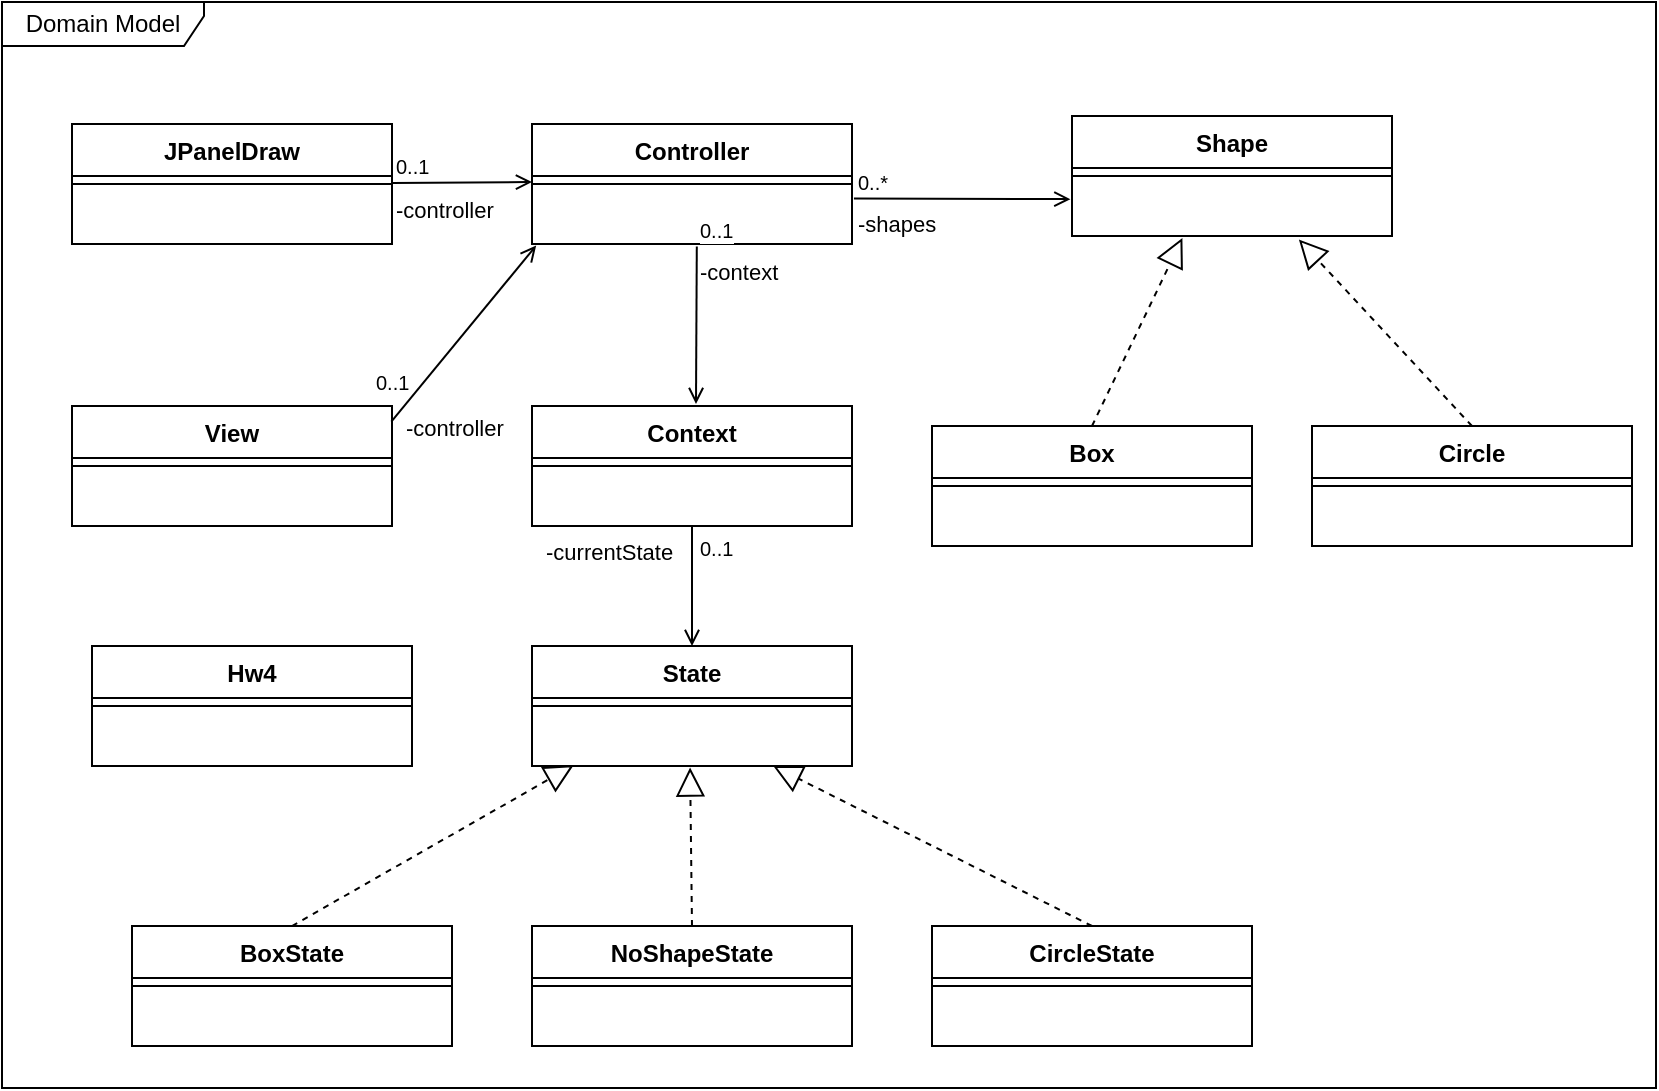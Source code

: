 <mxfile version="12.3.1" type="device" pages="1"><diagram id="Rr81fGPW1Yc2gtXYTFGA" name="Page-1"><mxGraphModel dx="1205" dy="619" grid="0" gridSize="10" guides="0" tooltips="1" connect="1" arrows="1" fold="1" page="1" pageScale="1" pageWidth="850" pageHeight="1100" math="0" shadow="0"><root><mxCell id="0"/><mxCell id="1" parent="0"/><mxCell id="SBgwGLGh7lV5aRD_qo65-5" value="Controller" style="swimlane;fontStyle=1;align=center;verticalAlign=top;childLayout=stackLayout;horizontal=1;startSize=26;horizontalStack=0;resizeParent=1;resizeParentMax=0;resizeLast=0;collapsible=1;marginBottom=0;" vertex="1" parent="1"><mxGeometry x="280" y="79" width="160" height="60" as="geometry"/></mxCell><mxCell id="SBgwGLGh7lV5aRD_qo65-7" value="" style="line;strokeWidth=1;fillColor=none;align=left;verticalAlign=middle;spacingTop=-1;spacingLeft=3;spacingRight=3;rotatable=0;labelPosition=right;points=[];portConstraint=eastwest;" vertex="1" parent="SBgwGLGh7lV5aRD_qo65-5"><mxGeometry y="26" width="160" height="8" as="geometry"/></mxCell><mxCell id="SBgwGLGh7lV5aRD_qo65-8" value=" " style="text;strokeColor=none;fillColor=none;align=left;verticalAlign=top;spacingLeft=4;spacingRight=4;overflow=hidden;rotatable=0;points=[[0,0.5],[1,0.5]];portConstraint=eastwest;" vertex="1" parent="SBgwGLGh7lV5aRD_qo65-5"><mxGeometry y="34" width="160" height="26" as="geometry"/></mxCell><mxCell id="SBgwGLGh7lV5aRD_qo65-9" value="Context" style="swimlane;fontStyle=1;align=center;verticalAlign=top;childLayout=stackLayout;horizontal=1;startSize=26;horizontalStack=0;resizeParent=1;resizeParentMax=0;resizeLast=0;collapsible=1;marginBottom=0;" vertex="1" parent="1"><mxGeometry x="280" y="220" width="160" height="60" as="geometry"/></mxCell><mxCell id="SBgwGLGh7lV5aRD_qo65-11" value="" style="line;strokeWidth=1;fillColor=none;align=left;verticalAlign=middle;spacingTop=-1;spacingLeft=3;spacingRight=3;rotatable=0;labelPosition=right;points=[];portConstraint=eastwest;" vertex="1" parent="SBgwGLGh7lV5aRD_qo65-9"><mxGeometry y="26" width="160" height="8" as="geometry"/></mxCell><mxCell id="SBgwGLGh7lV5aRD_qo65-12" value=" " style="text;strokeColor=none;fillColor=none;align=left;verticalAlign=top;spacingLeft=4;spacingRight=4;overflow=hidden;rotatable=0;points=[[0,0.5],[1,0.5]];portConstraint=eastwest;" vertex="1" parent="SBgwGLGh7lV5aRD_qo65-9"><mxGeometry y="34" width="160" height="26" as="geometry"/></mxCell><mxCell id="SBgwGLGh7lV5aRD_qo65-13" value="State" style="swimlane;fontStyle=1;align=center;verticalAlign=top;childLayout=stackLayout;horizontal=1;startSize=26;horizontalStack=0;resizeParent=1;resizeParentMax=0;resizeLast=0;collapsible=1;marginBottom=0;" vertex="1" parent="1"><mxGeometry x="280" y="340" width="160" height="60" as="geometry"/></mxCell><mxCell id="SBgwGLGh7lV5aRD_qo65-15" value="" style="line;strokeWidth=1;fillColor=none;align=left;verticalAlign=middle;spacingTop=-1;spacingLeft=3;spacingRight=3;rotatable=0;labelPosition=right;points=[];portConstraint=eastwest;" vertex="1" parent="SBgwGLGh7lV5aRD_qo65-13"><mxGeometry y="26" width="160" height="8" as="geometry"/></mxCell><mxCell id="SBgwGLGh7lV5aRD_qo65-16" value=" " style="text;strokeColor=none;fillColor=none;align=left;verticalAlign=top;spacingLeft=4;spacingRight=4;overflow=hidden;rotatable=0;points=[[0,0.5],[1,0.5]];portConstraint=eastwest;" vertex="1" parent="SBgwGLGh7lV5aRD_qo65-13"><mxGeometry y="34" width="160" height="26" as="geometry"/></mxCell><mxCell id="SBgwGLGh7lV5aRD_qo65-17" value="View" style="swimlane;fontStyle=1;align=center;verticalAlign=top;childLayout=stackLayout;horizontal=1;startSize=26;horizontalStack=0;resizeParent=1;resizeParentMax=0;resizeLast=0;collapsible=1;marginBottom=0;" vertex="1" parent="1"><mxGeometry x="50" y="220" width="160" height="60" as="geometry"/></mxCell><mxCell id="SBgwGLGh7lV5aRD_qo65-19" value="" style="line;strokeWidth=1;fillColor=none;align=left;verticalAlign=middle;spacingTop=-1;spacingLeft=3;spacingRight=3;rotatable=0;labelPosition=right;points=[];portConstraint=eastwest;" vertex="1" parent="SBgwGLGh7lV5aRD_qo65-17"><mxGeometry y="26" width="160" height="8" as="geometry"/></mxCell><mxCell id="SBgwGLGh7lV5aRD_qo65-20" value=" " style="text;strokeColor=none;fillColor=none;align=left;verticalAlign=top;spacingLeft=4;spacingRight=4;overflow=hidden;rotatable=0;points=[[0,0.5],[1,0.5]];portConstraint=eastwest;" vertex="1" parent="SBgwGLGh7lV5aRD_qo65-17"><mxGeometry y="34" width="160" height="26" as="geometry"/></mxCell><mxCell id="SBgwGLGh7lV5aRD_qo65-21" value="Hw4" style="swimlane;fontStyle=1;align=center;verticalAlign=top;childLayout=stackLayout;horizontal=1;startSize=26;horizontalStack=0;resizeParent=1;resizeParentMax=0;resizeLast=0;collapsible=1;marginBottom=0;" vertex="1" parent="1"><mxGeometry x="60" y="340" width="160" height="60" as="geometry"/></mxCell><mxCell id="SBgwGLGh7lV5aRD_qo65-23" value="" style="line;strokeWidth=1;fillColor=none;align=left;verticalAlign=middle;spacingTop=-1;spacingLeft=3;spacingRight=3;rotatable=0;labelPosition=right;points=[];portConstraint=eastwest;" vertex="1" parent="SBgwGLGh7lV5aRD_qo65-21"><mxGeometry y="26" width="160" height="8" as="geometry"/></mxCell><mxCell id="SBgwGLGh7lV5aRD_qo65-24" value=" " style="text;strokeColor=none;fillColor=none;align=left;verticalAlign=top;spacingLeft=4;spacingRight=4;overflow=hidden;rotatable=0;points=[[0,0.5],[1,0.5]];portConstraint=eastwest;" vertex="1" parent="SBgwGLGh7lV5aRD_qo65-21"><mxGeometry y="34" width="160" height="26" as="geometry"/></mxCell><mxCell id="SBgwGLGh7lV5aRD_qo65-25" value="JPanelDraw" style="swimlane;fontStyle=1;align=center;verticalAlign=top;childLayout=stackLayout;horizontal=1;startSize=26;horizontalStack=0;resizeParent=1;resizeParentMax=0;resizeLast=0;collapsible=1;marginBottom=0;" vertex="1" parent="1"><mxGeometry x="50" y="79" width="160" height="60" as="geometry"/></mxCell><mxCell id="SBgwGLGh7lV5aRD_qo65-27" value="" style="line;strokeWidth=1;fillColor=none;align=left;verticalAlign=middle;spacingTop=-1;spacingLeft=3;spacingRight=3;rotatable=0;labelPosition=right;points=[];portConstraint=eastwest;" vertex="1" parent="SBgwGLGh7lV5aRD_qo65-25"><mxGeometry y="26" width="160" height="8" as="geometry"/></mxCell><mxCell id="SBgwGLGh7lV5aRD_qo65-28" value=" " style="text;strokeColor=none;fillColor=none;align=left;verticalAlign=top;spacingLeft=4;spacingRight=4;overflow=hidden;rotatable=0;points=[[0,0.5],[1,0.5]];portConstraint=eastwest;" vertex="1" parent="SBgwGLGh7lV5aRD_qo65-25"><mxGeometry y="34" width="160" height="26" as="geometry"/></mxCell><mxCell id="SBgwGLGh7lV5aRD_qo65-29" value="Shape" style="swimlane;fontStyle=1;align=center;verticalAlign=top;childLayout=stackLayout;horizontal=1;startSize=26;horizontalStack=0;resizeParent=1;resizeParentMax=0;resizeLast=0;collapsible=1;marginBottom=0;" vertex="1" parent="1"><mxGeometry x="550" y="75" width="160" height="60" as="geometry"/></mxCell><mxCell id="SBgwGLGh7lV5aRD_qo65-31" value="" style="line;strokeWidth=1;fillColor=none;align=left;verticalAlign=middle;spacingTop=-1;spacingLeft=3;spacingRight=3;rotatable=0;labelPosition=right;points=[];portConstraint=eastwest;" vertex="1" parent="SBgwGLGh7lV5aRD_qo65-29"><mxGeometry y="26" width="160" height="8" as="geometry"/></mxCell><mxCell id="SBgwGLGh7lV5aRD_qo65-32" value=" " style="text;strokeColor=none;fillColor=none;align=left;verticalAlign=top;spacingLeft=4;spacingRight=4;overflow=hidden;rotatable=0;points=[[0,0.5],[1,0.5]];portConstraint=eastwest;" vertex="1" parent="SBgwGLGh7lV5aRD_qo65-29"><mxGeometry y="34" width="160" height="26" as="geometry"/></mxCell><mxCell id="SBgwGLGh7lV5aRD_qo65-33" value="Box" style="swimlane;fontStyle=1;align=center;verticalAlign=top;childLayout=stackLayout;horizontal=1;startSize=26;horizontalStack=0;resizeParent=1;resizeParentMax=0;resizeLast=0;collapsible=1;marginBottom=0;" vertex="1" parent="1"><mxGeometry x="480" y="230" width="160" height="60" as="geometry"/></mxCell><mxCell id="SBgwGLGh7lV5aRD_qo65-35" value="" style="line;strokeWidth=1;fillColor=none;align=left;verticalAlign=middle;spacingTop=-1;spacingLeft=3;spacingRight=3;rotatable=0;labelPosition=right;points=[];portConstraint=eastwest;" vertex="1" parent="SBgwGLGh7lV5aRD_qo65-33"><mxGeometry y="26" width="160" height="8" as="geometry"/></mxCell><mxCell id="SBgwGLGh7lV5aRD_qo65-36" value=" " style="text;strokeColor=none;fillColor=none;align=left;verticalAlign=top;spacingLeft=4;spacingRight=4;overflow=hidden;rotatable=0;points=[[0,0.5],[1,0.5]];portConstraint=eastwest;" vertex="1" parent="SBgwGLGh7lV5aRD_qo65-33"><mxGeometry y="34" width="160" height="26" as="geometry"/></mxCell><mxCell id="SBgwGLGh7lV5aRD_qo65-37" value="Circle" style="swimlane;fontStyle=1;align=center;verticalAlign=top;childLayout=stackLayout;horizontal=1;startSize=26;horizontalStack=0;resizeParent=1;resizeParentMax=0;resizeLast=0;collapsible=1;marginBottom=0;" vertex="1" parent="1"><mxGeometry x="670" y="230" width="160" height="60" as="geometry"/></mxCell><mxCell id="SBgwGLGh7lV5aRD_qo65-39" value="" style="line;strokeWidth=1;fillColor=none;align=left;verticalAlign=middle;spacingTop=-1;spacingLeft=3;spacingRight=3;rotatable=0;labelPosition=right;points=[];portConstraint=eastwest;" vertex="1" parent="SBgwGLGh7lV5aRD_qo65-37"><mxGeometry y="26" width="160" height="8" as="geometry"/></mxCell><mxCell id="SBgwGLGh7lV5aRD_qo65-40" value=" " style="text;strokeColor=none;fillColor=none;align=left;verticalAlign=top;spacingLeft=4;spacingRight=4;overflow=hidden;rotatable=0;points=[[0,0.5],[1,0.5]];portConstraint=eastwest;" vertex="1" parent="SBgwGLGh7lV5aRD_qo65-37"><mxGeometry y="34" width="160" height="26" as="geometry"/></mxCell><mxCell id="SBgwGLGh7lV5aRD_qo65-41" value="NoShapeState" style="swimlane;fontStyle=1;align=center;verticalAlign=top;childLayout=stackLayout;horizontal=1;startSize=26;horizontalStack=0;resizeParent=1;resizeParentMax=0;resizeLast=0;collapsible=1;marginBottom=0;" vertex="1" parent="1"><mxGeometry x="280" y="480" width="160" height="60" as="geometry"/></mxCell><mxCell id="SBgwGLGh7lV5aRD_qo65-43" value="" style="line;strokeWidth=1;fillColor=none;align=left;verticalAlign=middle;spacingTop=-1;spacingLeft=3;spacingRight=3;rotatable=0;labelPosition=right;points=[];portConstraint=eastwest;" vertex="1" parent="SBgwGLGh7lV5aRD_qo65-41"><mxGeometry y="26" width="160" height="8" as="geometry"/></mxCell><mxCell id="SBgwGLGh7lV5aRD_qo65-44" value=" " style="text;strokeColor=none;fillColor=none;align=left;verticalAlign=top;spacingLeft=4;spacingRight=4;overflow=hidden;rotatable=0;points=[[0,0.5],[1,0.5]];portConstraint=eastwest;" vertex="1" parent="SBgwGLGh7lV5aRD_qo65-41"><mxGeometry y="34" width="160" height="26" as="geometry"/></mxCell><mxCell id="SBgwGLGh7lV5aRD_qo65-45" value="BoxState" style="swimlane;fontStyle=1;align=center;verticalAlign=top;childLayout=stackLayout;horizontal=1;startSize=26;horizontalStack=0;resizeParent=1;resizeParentMax=0;resizeLast=0;collapsible=1;marginBottom=0;" vertex="1" parent="1"><mxGeometry x="80" y="480" width="160" height="60" as="geometry"/></mxCell><mxCell id="SBgwGLGh7lV5aRD_qo65-47" value="" style="line;strokeWidth=1;fillColor=none;align=left;verticalAlign=middle;spacingTop=-1;spacingLeft=3;spacingRight=3;rotatable=0;labelPosition=right;points=[];portConstraint=eastwest;" vertex="1" parent="SBgwGLGh7lV5aRD_qo65-45"><mxGeometry y="26" width="160" height="8" as="geometry"/></mxCell><mxCell id="SBgwGLGh7lV5aRD_qo65-48" value=" " style="text;strokeColor=none;fillColor=none;align=left;verticalAlign=top;spacingLeft=4;spacingRight=4;overflow=hidden;rotatable=0;points=[[0,0.5],[1,0.5]];portConstraint=eastwest;" vertex="1" parent="SBgwGLGh7lV5aRD_qo65-45"><mxGeometry y="34" width="160" height="26" as="geometry"/></mxCell><mxCell id="SBgwGLGh7lV5aRD_qo65-49" value="CircleState" style="swimlane;fontStyle=1;align=center;verticalAlign=top;childLayout=stackLayout;horizontal=1;startSize=26;horizontalStack=0;resizeParent=1;resizeParentMax=0;resizeLast=0;collapsible=1;marginBottom=0;" vertex="1" parent="1"><mxGeometry x="480" y="480" width="160" height="60" as="geometry"/></mxCell><mxCell id="SBgwGLGh7lV5aRD_qo65-51" value="" style="line;strokeWidth=1;fillColor=none;align=left;verticalAlign=middle;spacingTop=-1;spacingLeft=3;spacingRight=3;rotatable=0;labelPosition=right;points=[];portConstraint=eastwest;" vertex="1" parent="SBgwGLGh7lV5aRD_qo65-49"><mxGeometry y="26" width="160" height="8" as="geometry"/></mxCell><mxCell id="SBgwGLGh7lV5aRD_qo65-52" value=" " style="text;strokeColor=none;fillColor=none;align=left;verticalAlign=top;spacingLeft=4;spacingRight=4;overflow=hidden;rotatable=0;points=[[0,0.5],[1,0.5]];portConstraint=eastwest;" vertex="1" parent="SBgwGLGh7lV5aRD_qo65-49"><mxGeometry y="34" width="160" height="26" as="geometry"/></mxCell><mxCell id="SBgwGLGh7lV5aRD_qo65-64" value="-controller" style="endArrow=open;endFill=0;html=1;align=left;verticalAlign=top;" edge="1" parent="1"><mxGeometry x="-1" relative="1" as="geometry"><mxPoint x="210" y="108.5" as="sourcePoint"/><mxPoint x="280" y="108" as="targetPoint"/></mxGeometry></mxCell><mxCell id="SBgwGLGh7lV5aRD_qo65-65" value="0..1" style="resizable=0;html=1;align=left;verticalAlign=bottom;labelBackgroundColor=#ffffff;fontSize=10;" connectable="0" vertex="1" parent="SBgwGLGh7lV5aRD_qo65-64"><mxGeometry x="-1" relative="1" as="geometry"/></mxCell><mxCell id="SBgwGLGh7lV5aRD_qo65-66" value="-controller" style="endArrow=open;endFill=0;html=1;align=left;verticalAlign=top;exitX=0.998;exitY=0.13;exitDx=0;exitDy=0;exitPerimeter=0;entryX=0.013;entryY=1.031;entryDx=0;entryDy=0;entryPerimeter=0;" edge="1" parent="1" source="SBgwGLGh7lV5aRD_qo65-17" target="SBgwGLGh7lV5aRD_qo65-8"><mxGeometry x="-0.808" y="2" relative="1" as="geometry"><mxPoint x="215" y="181" as="sourcePoint"/><mxPoint x="375" y="181" as="targetPoint"/><mxPoint as="offset"/></mxGeometry></mxCell><mxCell id="SBgwGLGh7lV5aRD_qo65-67" value="0..1" style="resizable=0;html=1;align=left;verticalAlign=bottom;labelBackgroundColor=#ffffff;fontSize=10;" connectable="0" vertex="1" parent="SBgwGLGh7lV5aRD_qo65-66"><mxGeometry x="-1" relative="1" as="geometry"><mxPoint x="-10" y="-11.5" as="offset"/></mxGeometry></mxCell><mxCell id="SBgwGLGh7lV5aRD_qo65-68" value="-context" style="endArrow=open;endFill=0;html=1;align=left;verticalAlign=top;exitX=0.515;exitY=1.046;exitDx=0;exitDy=0;exitPerimeter=0;" edge="1" parent="1" source="SBgwGLGh7lV5aRD_qo65-8"><mxGeometry x="-1" relative="1" as="geometry"><mxPoint x="359" y="153" as="sourcePoint"/><mxPoint x="362" y="219" as="targetPoint"/></mxGeometry></mxCell><mxCell id="SBgwGLGh7lV5aRD_qo65-69" value="0..1" style="resizable=0;html=1;align=left;verticalAlign=bottom;labelBackgroundColor=#ffffff;fontSize=10;" connectable="0" vertex="1" parent="SBgwGLGh7lV5aRD_qo65-68"><mxGeometry x="-1" relative="1" as="geometry"/></mxCell><mxCell id="SBgwGLGh7lV5aRD_qo65-70" value="-currentState" style="endArrow=open;endFill=0;html=1;align=left;verticalAlign=top;exitX=0.5;exitY=1;exitDx=0;exitDy=0;entryX=0.5;entryY=0;entryDx=0;entryDy=0;" edge="1" parent="1" source="SBgwGLGh7lV5aRD_qo65-9" target="SBgwGLGh7lV5aRD_qo65-13"><mxGeometry x="-1" y="-75" relative="1" as="geometry"><mxPoint x="379" y="301" as="sourcePoint"/><mxPoint x="539" y="301" as="targetPoint"/><mxPoint as="offset"/></mxGeometry></mxCell><mxCell id="SBgwGLGh7lV5aRD_qo65-71" value="0..1" style="resizable=0;html=1;align=left;verticalAlign=bottom;labelBackgroundColor=#ffffff;fontSize=10;" connectable="0" vertex="1" parent="SBgwGLGh7lV5aRD_qo65-70"><mxGeometry x="-1" relative="1" as="geometry"><mxPoint x="2" y="19.5" as="offset"/></mxGeometry></mxCell><mxCell id="SBgwGLGh7lV5aRD_qo65-72" value="-shapes" style="endArrow=open;endFill=0;html=1;align=left;verticalAlign=top;exitX=1.006;exitY=0.123;exitDx=0;exitDy=0;exitPerimeter=0;entryX=-0.005;entryY=0.291;entryDx=0;entryDy=0;entryPerimeter=0;" edge="1" parent="1" source="SBgwGLGh7lV5aRD_qo65-8" target="SBgwGLGh7lV5aRD_qo65-32"><mxGeometry x="-1" relative="1" as="geometry"><mxPoint x="393" y="180" as="sourcePoint"/><mxPoint x="553" y="180" as="targetPoint"/></mxGeometry></mxCell><mxCell id="SBgwGLGh7lV5aRD_qo65-73" value="0..*" style="resizable=0;html=1;align=left;verticalAlign=bottom;labelBackgroundColor=#ffffff;fontSize=10;" connectable="0" vertex="1" parent="SBgwGLGh7lV5aRD_qo65-72"><mxGeometry x="-1" relative="1" as="geometry"/></mxCell><mxCell id="SBgwGLGh7lV5aRD_qo65-74" value="" style="endArrow=block;dashed=1;endFill=0;endSize=12;html=1;exitX=0.5;exitY=0;exitDx=0;exitDy=0;entryX=0.345;entryY=1.038;entryDx=0;entryDy=0;entryPerimeter=0;" edge="1" parent="1" source="SBgwGLGh7lV5aRD_qo65-33" target="SBgwGLGh7lV5aRD_qo65-32"><mxGeometry width="160" relative="1" as="geometry"><mxPoint x="550.5" y="200" as="sourcePoint"/><mxPoint x="710.5" y="200" as="targetPoint"/></mxGeometry></mxCell><mxCell id="SBgwGLGh7lV5aRD_qo65-75" value="" style="endArrow=block;dashed=1;endFill=0;endSize=12;html=1;exitX=0.5;exitY=0;exitDx=0;exitDy=0;entryX=0.709;entryY=1.068;entryDx=0;entryDy=0;entryPerimeter=0;" edge="1" parent="1" source="SBgwGLGh7lV5aRD_qo65-37" target="SBgwGLGh7lV5aRD_qo65-32"><mxGeometry width="160" relative="1" as="geometry"><mxPoint x="688" y="184" as="sourcePoint"/><mxPoint x="848" y="184" as="targetPoint"/></mxGeometry></mxCell><mxCell id="SBgwGLGh7lV5aRD_qo65-76" value="" style="endArrow=block;dashed=1;endFill=0;endSize=12;html=1;exitX=0.5;exitY=0;exitDx=0;exitDy=0;entryX=0.13;entryY=0.985;entryDx=0;entryDy=0;entryPerimeter=0;" edge="1" parent="1" source="SBgwGLGh7lV5aRD_qo65-45" target="SBgwGLGh7lV5aRD_qo65-16"><mxGeometry width="160" relative="1" as="geometry"><mxPoint x="215" y="441" as="sourcePoint"/><mxPoint x="375" y="441" as="targetPoint"/></mxGeometry></mxCell><mxCell id="SBgwGLGh7lV5aRD_qo65-77" value="" style="endArrow=block;dashed=1;endFill=0;endSize=12;html=1;exitX=0.5;exitY=0;exitDx=0;exitDy=0;entryX=0.494;entryY=1.029;entryDx=0;entryDy=0;entryPerimeter=0;" edge="1" parent="1" source="SBgwGLGh7lV5aRD_qo65-41" target="SBgwGLGh7lV5aRD_qo65-16"><mxGeometry width="160" relative="1" as="geometry"><mxPoint x="319" y="434" as="sourcePoint"/><mxPoint x="479" y="434" as="targetPoint"/></mxGeometry></mxCell><mxCell id="SBgwGLGh7lV5aRD_qo65-78" value="" style="endArrow=block;dashed=1;endFill=0;endSize=12;html=1;exitX=0.5;exitY=0;exitDx=0;exitDy=0;entryX=0.754;entryY=1;entryDx=0;entryDy=0;entryPerimeter=0;" edge="1" parent="1" source="SBgwGLGh7lV5aRD_qo65-49" target="SBgwGLGh7lV5aRD_qo65-16"><mxGeometry width="160" relative="1" as="geometry"><mxPoint x="521" y="424" as="sourcePoint"/><mxPoint x="681" y="424" as="targetPoint"/></mxGeometry></mxCell><mxCell id="SBgwGLGh7lV5aRD_qo65-80" value="Domain Model" style="shape=umlFrame;whiteSpace=wrap;html=1;width=101;height=22;" vertex="1" parent="1"><mxGeometry x="15" y="18" width="827" height="543" as="geometry"/></mxCell></root></mxGraphModel></diagram></mxfile>